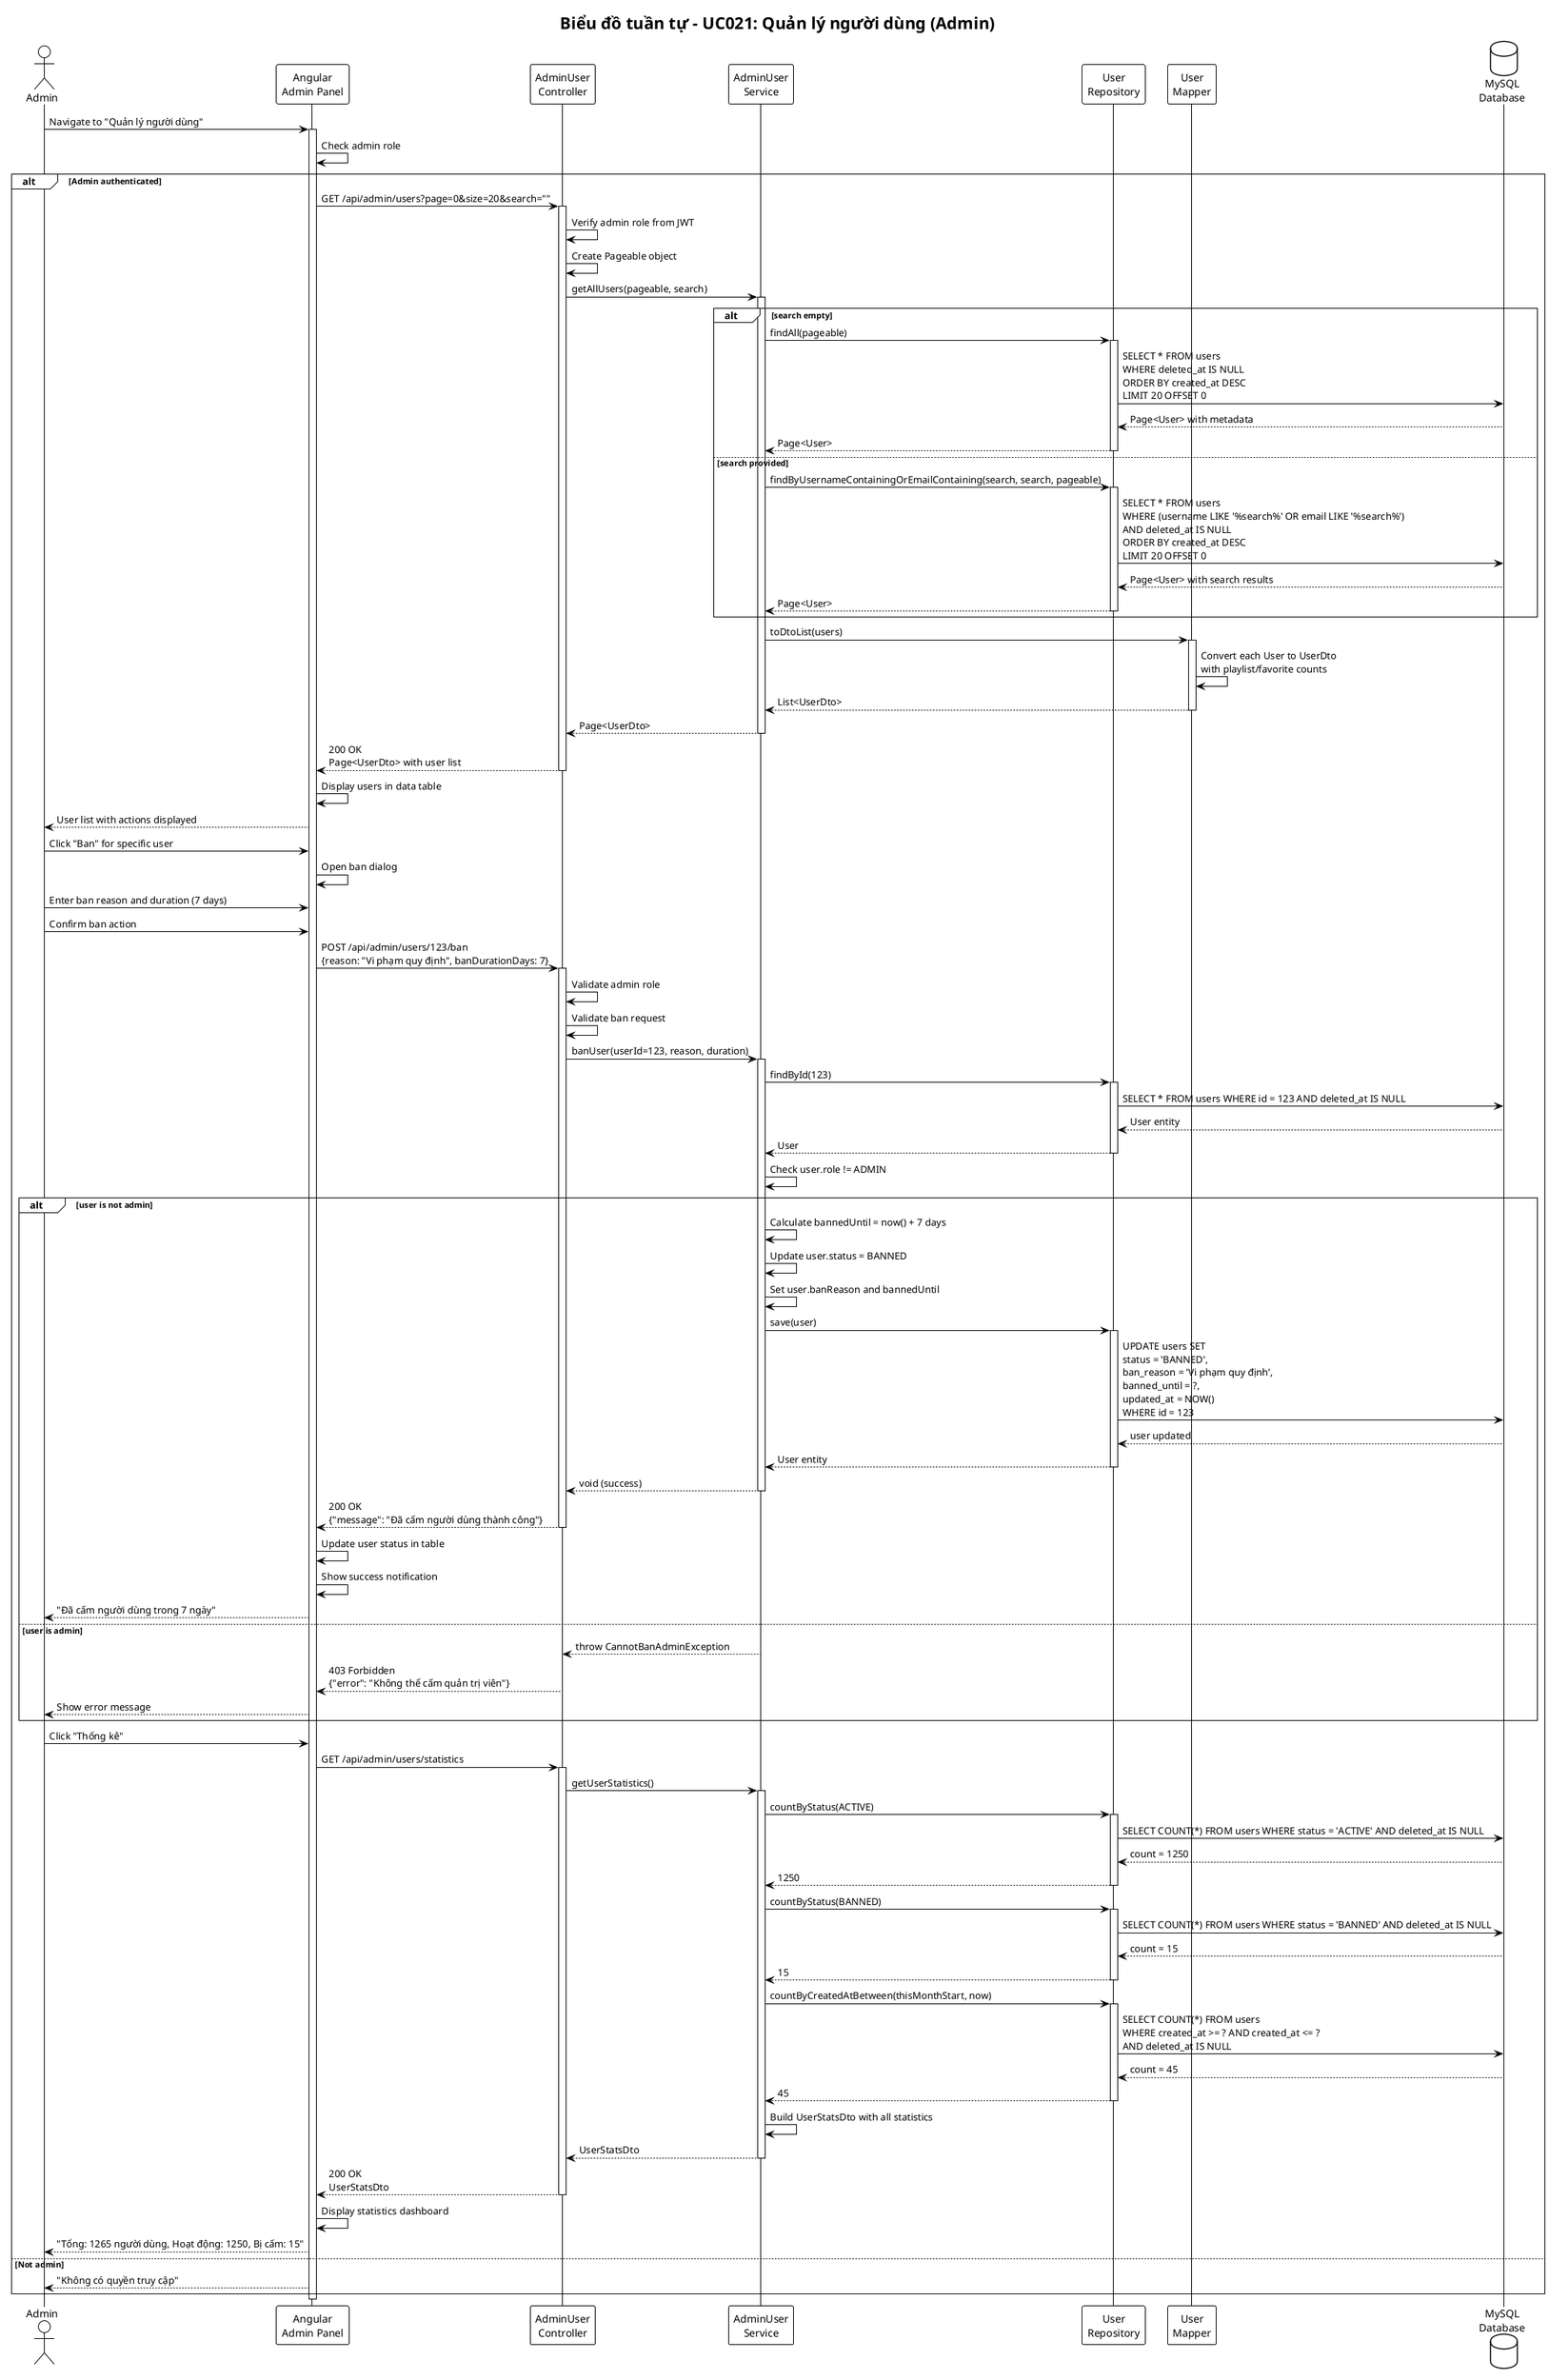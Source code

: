 @startuml UC021-Sequence-Diagram-Quan-Ly-User
!theme plain

title Biểu đồ tuần tự - UC021: Quản lý người dùng (Admin)

actor Admin
participant "Angular\nAdmin Panel" as Client
participant "AdminUser\nController" as Controller
participant "AdminUser\nService" as Service
participant "User\nRepository" as UserRepo
participant "User\nMapper" as Mapper
database "MySQL\nDatabase" as DB

Admin -> Client: Navigate to "Quản lý người dùng"
activate Client

Client -> Client: Check admin role
alt Admin authenticated
    Client -> Controller: GET /api/admin/users?page=0&size=20&search=""
    activate Controller

    Controller -> Controller: Verify admin role from JWT
    Controller -> Controller: Create Pageable object

    Controller -> Service: getAllUsers(pageable, search)
    activate Service

    alt search empty
        Service -> UserRepo: findAll(pageable)
        activate UserRepo
        UserRepo -> DB: SELECT * FROM users\nWHERE deleted_at IS NULL\nORDER BY created_at DESC\nLIMIT 20 OFFSET 0
        DB --> UserRepo: Page<User> with metadata
        UserRepo --> Service: Page<User>
        deactivate UserRepo
    else search provided
        Service -> UserRepo: findByUsernameContainingOrEmailContaining(search, search, pageable)
        activate UserRepo
        UserRepo -> DB: SELECT * FROM users\nWHERE (username LIKE '%search%' OR email LIKE '%search%')\nAND deleted_at IS NULL\nORDER BY created_at DESC\nLIMIT 20 OFFSET 0
        DB --> UserRepo: Page<User> with search results
        UserRepo --> Service: Page<User>
        deactivate UserRepo
    end

    Service -> Mapper: toDtoList(users)
    activate Mapper
    Mapper -> Mapper: Convert each User to UserDto\nwith playlist/favorite counts
    Mapper --> Service: List<UserDto>
    deactivate Mapper

    Service --> Controller: Page<UserDto>
    deactivate Service

    Controller --> Client: 200 OK\nPage<UserDto> with user list
    deactivate Controller

    Client -> Client: Display users in data table
    Client --> Admin: User list with actions displayed

    ' Admin wants to ban a user
    Admin -> Client: Click "Ban" for specific user
    Client -> Client: Open ban dialog
    Admin -> Client: Enter ban reason and duration (7 days)
    Admin -> Client: Confirm ban action

    Client -> Controller: POST /api/admin/users/123/ban\n{reason: "Vi phạm quy định", banDurationDays: 7}
    activate Controller

    Controller -> Controller: Validate admin role
    Controller -> Controller: Validate ban request

    Controller -> Service: banUser(userId=123, reason, duration)
    activate Service

    ' Check user exists and not admin
    Service -> UserRepo: findById(123)
    activate UserRepo
    UserRepo -> DB: SELECT * FROM users WHERE id = 123 AND deleted_at IS NULL
    DB --> UserRepo: User entity
    UserRepo --> Service: User
    deactivate UserRepo

    Service -> Service: Check user.role != ADMIN
    alt user is not admin
        Service -> Service: Calculate bannedUntil = now() + 7 days
        Service -> Service: Update user.status = BANNED
        Service -> Service: Set user.banReason and bannedUntil

        Service -> UserRepo: save(user)
        activate UserRepo
        UserRepo -> DB: UPDATE users SET\nstatus = 'BANNED',\nban_reason = 'Vi phạm quy định',\nbanned_until = ?,\nupdated_at = NOW()\nWHERE id = 123
        DB --> UserRepo: user updated
        UserRepo --> Service: User entity
        deactivate UserRepo

        Service --> Controller: void (success)
        deactivate Service

        Controller --> Client: 200 OK\n{"message": "Đã cấm người dùng thành công"}
        deactivate Controller

        Client -> Client: Update user status in table
        Client -> Client: Show success notification
        Client --> Admin: "Đã cấm người dùng trong 7 ngày"

    else user is admin
        Service --> Controller: throw CannotBanAdminException
        Controller --> Client: 403 Forbidden\n{"error": "Không thể cấm quản trị viên"}
        Client --> Admin: Show error message
    end

    ' Admin requests user statistics
    Admin -> Client: Click "Thống kê"
    Client -> Controller: GET /api/admin/users/statistics
    activate Controller

    Controller -> Service: getUserStatistics()
    activate Service

    ' Get various counts
    Service -> UserRepo: countByStatus(ACTIVE)
    activate UserRepo
    UserRepo -> DB: SELECT COUNT(*) FROM users WHERE status = 'ACTIVE' AND deleted_at IS NULL
    DB --> UserRepo: count = 1250
    UserRepo --> Service: 1250
    deactivate UserRepo

    Service -> UserRepo: countByStatus(BANNED)
    activate UserRepo
    UserRepo -> DB: SELECT COUNT(*) FROM users WHERE status = 'BANNED' AND deleted_at IS NULL
    DB --> UserRepo: count = 15
    UserRepo --> Service: 15
    deactivate UserRepo

    Service -> UserRepo: countByCreatedAtBetween(thisMonthStart, now)
    activate UserRepo
    UserRepo -> DB: SELECT COUNT(*) FROM users\nWHERE created_at >= ? AND created_at <= ?\nAND deleted_at IS NULL
    DB --> UserRepo: count = 45
    UserRepo --> Service: 45
    deactivate UserRepo

    Service -> Service: Build UserStatsDto with all statistics
    Service --> Controller: UserStatsDto
    deactivate Service

    Controller --> Client: 200 OK\nUserStatsDto
    deactivate Controller

    Client -> Client: Display statistics dashboard
    Client --> Admin: "Tổng: 1265 người dùng, Hoạt động: 1250, Bị cấm: 15"

else Not admin
    Client --> Admin: "Không có quyền truy cập"
end

deactivate Client

@enduml
